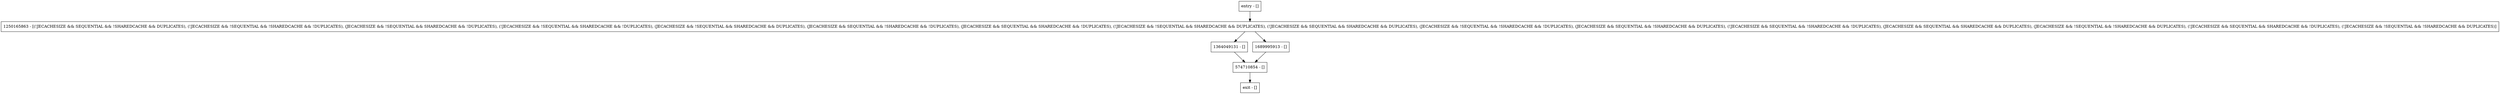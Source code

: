 digraph getSortedDuplicates {
node [shape=record];
574710854 [label="574710854 - []"];
entry [label="entry - []"];
exit [label="exit - []"];
1250165863 [label="1250165863 - [(!JECACHESIZE && SEQUENTIAL && !SHAREDCACHE && DUPLICATES), (!JECACHESIZE && !SEQUENTIAL && !SHAREDCACHE && !DUPLICATES), (JECACHESIZE && !SEQUENTIAL && SHAREDCACHE && !DUPLICATES), (!JECACHESIZE && !SEQUENTIAL && SHAREDCACHE && !DUPLICATES), (JECACHESIZE && !SEQUENTIAL && SHAREDCACHE && DUPLICATES), (JECACHESIZE && SEQUENTIAL && !SHAREDCACHE && !DUPLICATES), (JECACHESIZE && SEQUENTIAL && SHAREDCACHE && !DUPLICATES), (!JECACHESIZE && !SEQUENTIAL && SHAREDCACHE && DUPLICATES), (!JECACHESIZE && SEQUENTIAL && SHAREDCACHE && DUPLICATES), (JECACHESIZE && !SEQUENTIAL && !SHAREDCACHE && !DUPLICATES), (JECACHESIZE && SEQUENTIAL && !SHAREDCACHE && DUPLICATES), (!JECACHESIZE && SEQUENTIAL && !SHAREDCACHE && !DUPLICATES), (JECACHESIZE && SEQUENTIAL && SHAREDCACHE && DUPLICATES), (JECACHESIZE && !SEQUENTIAL && !SHAREDCACHE && DUPLICATES), (!JECACHESIZE && SEQUENTIAL && SHAREDCACHE && !DUPLICATES), (!JECACHESIZE && !SEQUENTIAL && !SHAREDCACHE && DUPLICATES)]"];
1364049131 [label="1364049131 - []"];
1689995913 [label="1689995913 - []"];
entry;
exit;
574710854 -> exit;
entry -> 1250165863;
1250165863 -> 1364049131;
1250165863 -> 1689995913;
1364049131 -> 574710854;
1689995913 -> 574710854;
}

